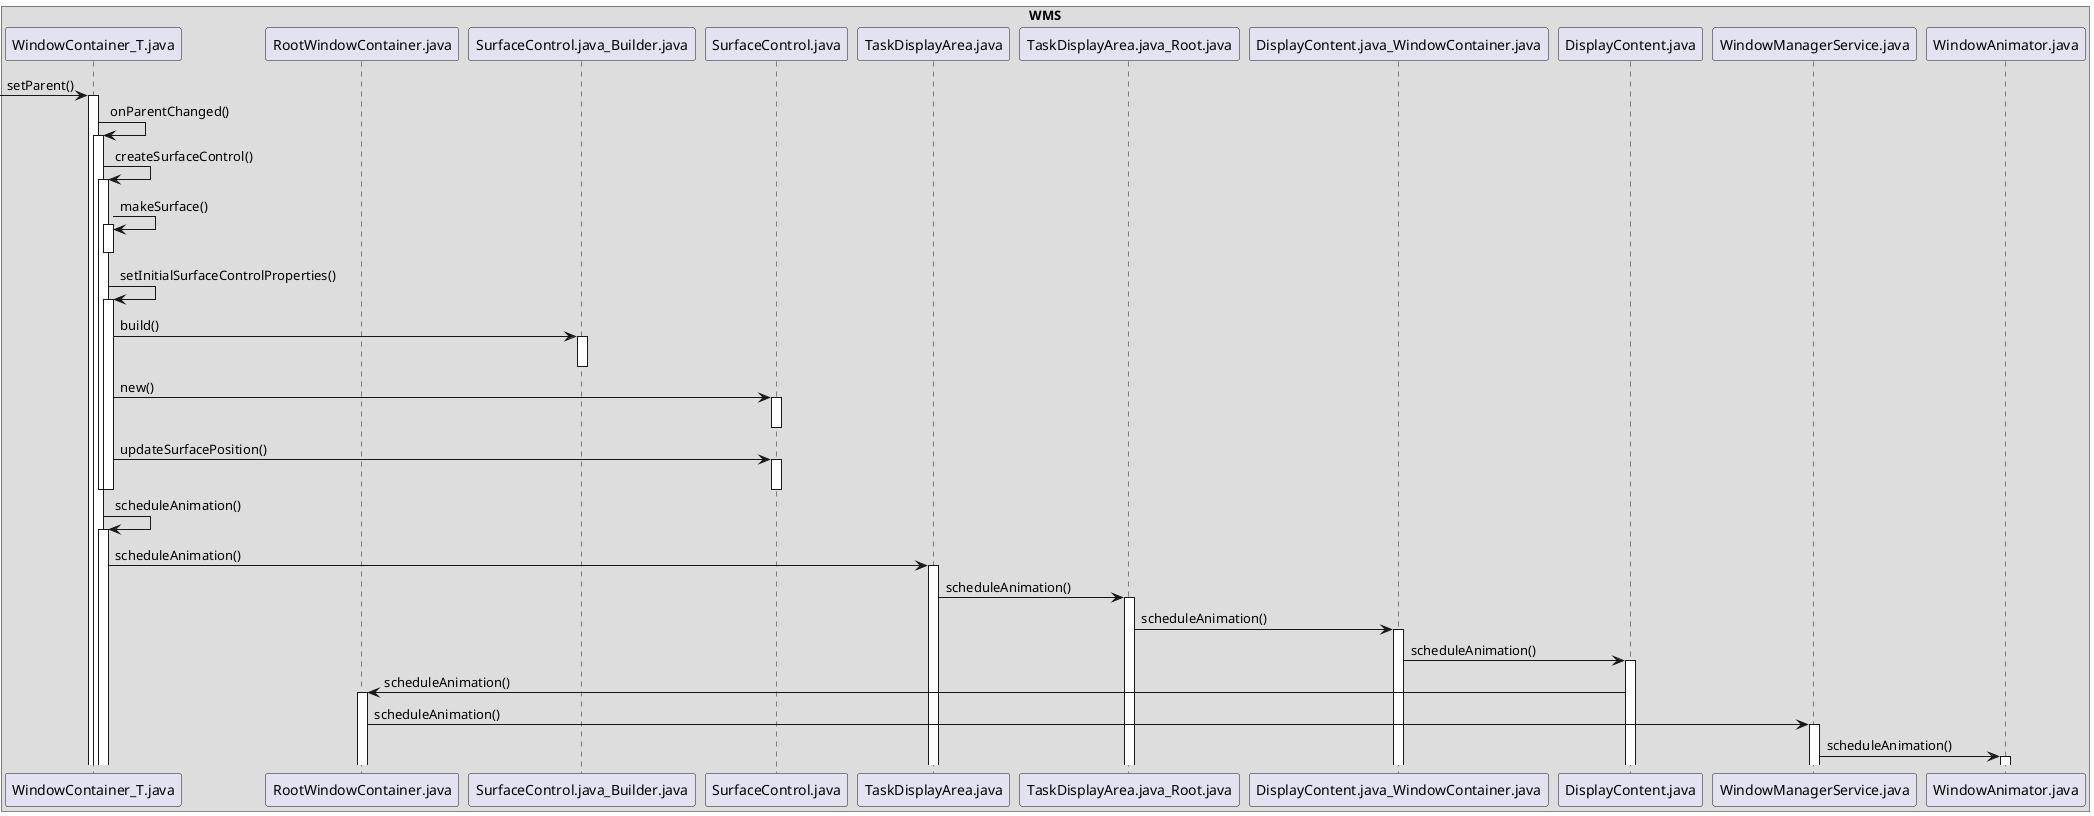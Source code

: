 @startuml

box "WMS"
participant WindowContainer_T.java
participant RootWindowContainer.java
participant SurfaceControl.java_Builder.java
participant SurfaceControl.java
participant TaskDisplayArea.java
participant TaskDisplayArea.java_Root.java
participant DisplayContent.java_WindowContainer.java
participant DisplayContent.java
participant WindowManagerService.java
participant WindowAnimator.java
end box

 -> WindowContainer_T.java: setParent()
activate WindowContainer_T.java
WindowContainer_T.java -> WindowContainer_T.java: onParentChanged()
activate WindowContainer_T.java
WindowContainer_T.java -> WindowContainer_T.java: createSurfaceControl()
activate WindowContainer_T.java
WindowContainer_T.java -> WindowContainer_T.java: makeSurface()
activate WindowContainer_T.java
deactivate WindowContainer_T.java
WindowContainer_T.java -> WindowContainer_T.java: setInitialSurfaceControlProperties()
activate WindowContainer_T.java
WindowContainer_T.java -> SurfaceControl.java_Builder.java: build()
activate SurfaceControl.java_Builder.java
deactivate SurfaceControl.java_Builder.java
WindowContainer_T.java -> SurfaceControl.java: new()
activate SurfaceControl.java
deactivate SurfaceControl.java
WindowContainer_T.java -> SurfaceControl.java: updateSurfacePosition()
activate SurfaceControl.java
deactivate SurfaceControl.java

deactivate WindowContainer_T.java
deactivate WindowContainer_T.java

WindowContainer_T.java -> WindowContainer_T.java: scheduleAnimation()
activate WindowContainer_T.java
WindowContainer_T.java -> TaskDisplayArea.java: scheduleAnimation()
activate TaskDisplayArea.java
TaskDisplayArea.java -> TaskDisplayArea.java_Root.java: scheduleAnimation()
activate TaskDisplayArea.java_Root.java
TaskDisplayArea.java_Root.java -> DisplayContent.java_WindowContainer.java: scheduleAnimation()
activate DisplayContent.java_WindowContainer.java
DisplayContent.java_WindowContainer.java -> DisplayContent.java: scheduleAnimation()
activate DisplayContent.java
DisplayContent.java -> RootWindowContainer.java: scheduleAnimation()
activate RootWindowContainer.java
RootWindowContainer.java -> WindowManagerService.java: scheduleAnimation()
activate WindowManagerService.java
WindowManagerService.java -> WindowAnimator.java: scheduleAnimation()
activate WindowAnimator.java

@enduml